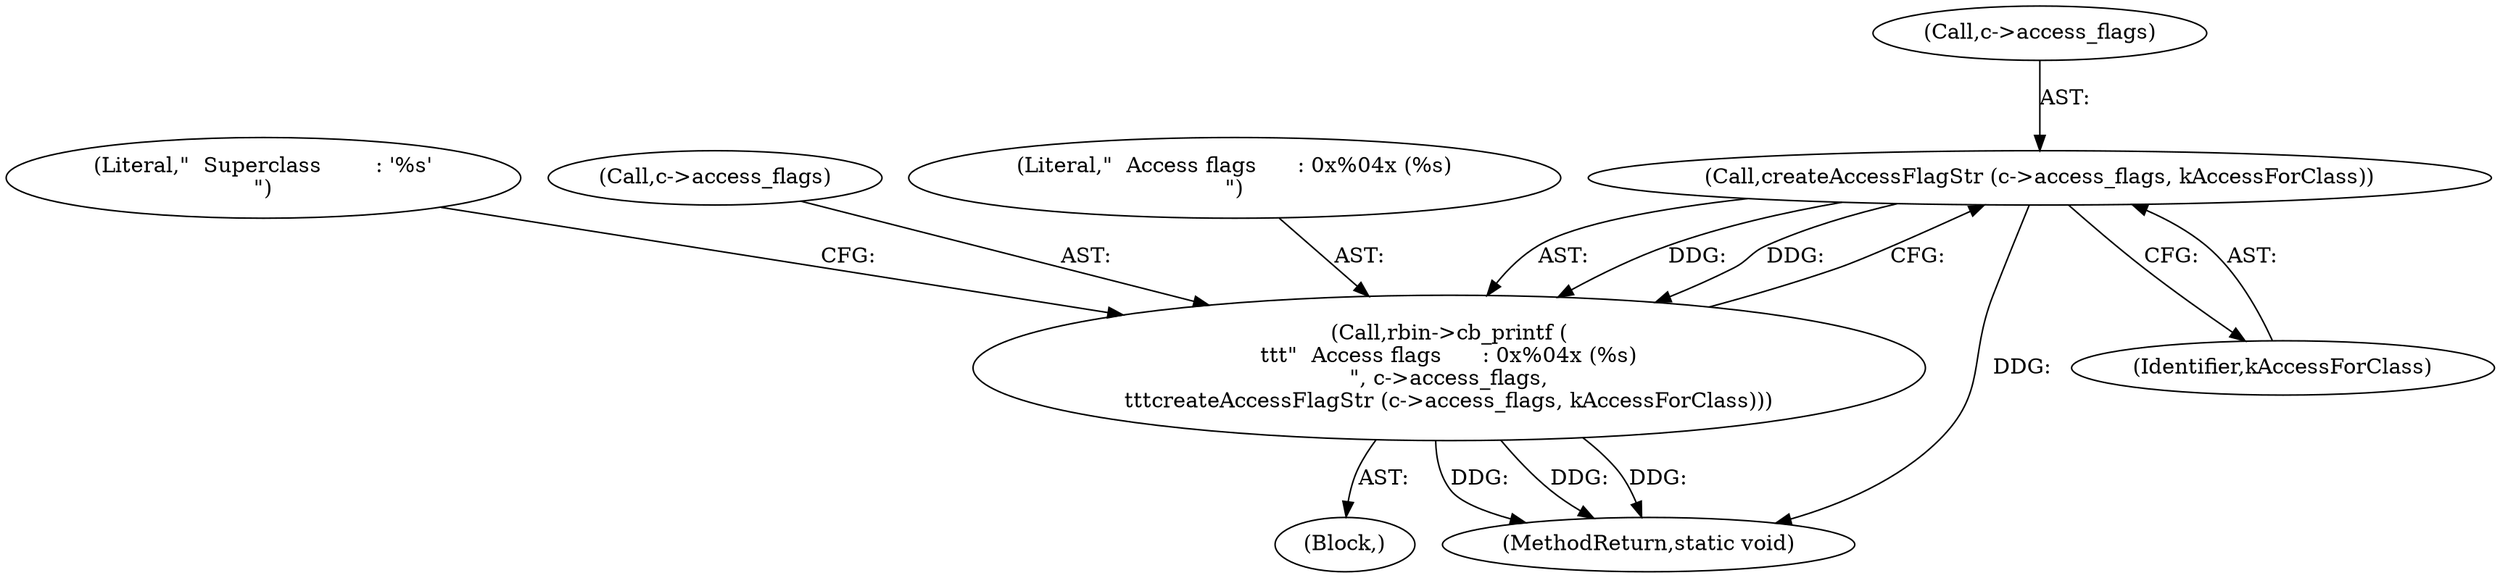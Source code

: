 digraph "0_radare2_1ea23bd6040441a21fbcfba69dce9a01af03f989@API" {
"1000226" [label="(Call,createAccessFlagStr (c->access_flags, kAccessForClass))"];
"1000221" [label="(Call,rbin->cb_printf (\n\t\t\t\"  Access flags      : 0x%04x (%s)\n\", c->access_flags,\n\t\t\tcreateAccessFlagStr (c->access_flags, kAccessForClass)))"];
"1000221" [label="(Call,rbin->cb_printf (\n\t\t\t\"  Access flags      : 0x%04x (%s)\n\", c->access_flags,\n\t\t\tcreateAccessFlagStr (c->access_flags, kAccessForClass)))"];
"1000217" [label="(Block,)"];
"1000597" [label="(MethodReturn,static void)"];
"1000232" [label="(Literal,\"  Superclass        : '%s'\n\")"];
"1000227" [label="(Call,c->access_flags)"];
"1000223" [label="(Call,c->access_flags)"];
"1000230" [label="(Identifier,kAccessForClass)"];
"1000226" [label="(Call,createAccessFlagStr (c->access_flags, kAccessForClass))"];
"1000222" [label="(Literal,\"  Access flags      : 0x%04x (%s)\n\")"];
"1000226" -> "1000221"  [label="AST: "];
"1000226" -> "1000230"  [label="CFG: "];
"1000227" -> "1000226"  [label="AST: "];
"1000230" -> "1000226"  [label="AST: "];
"1000221" -> "1000226"  [label="CFG: "];
"1000226" -> "1000597"  [label="DDG: "];
"1000226" -> "1000221"  [label="DDG: "];
"1000226" -> "1000221"  [label="DDG: "];
"1000221" -> "1000217"  [label="AST: "];
"1000222" -> "1000221"  [label="AST: "];
"1000223" -> "1000221"  [label="AST: "];
"1000232" -> "1000221"  [label="CFG: "];
"1000221" -> "1000597"  [label="DDG: "];
"1000221" -> "1000597"  [label="DDG: "];
"1000221" -> "1000597"  [label="DDG: "];
}
